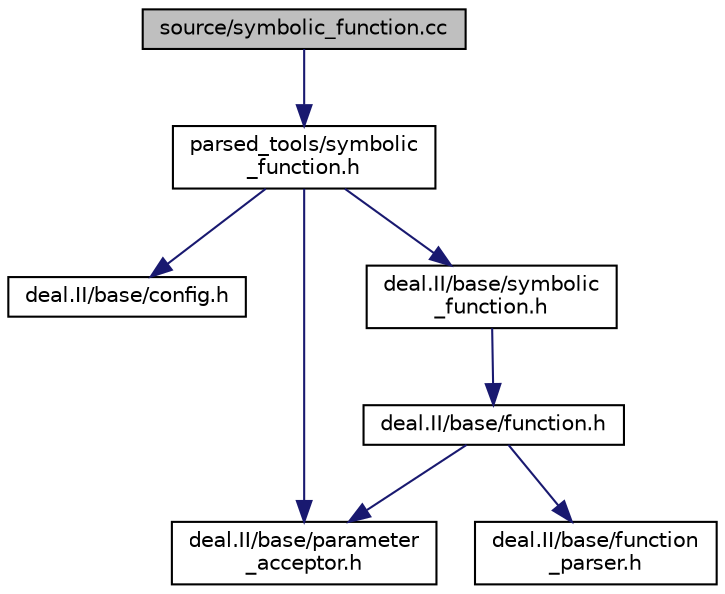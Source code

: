 digraph "source/symbolic_function.cc"
{
 // LATEX_PDF_SIZE
  bgcolor="transparent";
  edge [fontname="Helvetica",fontsize="10",labelfontname="Helvetica",labelfontsize="10"];
  node [fontname="Helvetica",fontsize="10",shape=record];
  Node1 [label="source/symbolic_function.cc",height=0.2,width=0.4,color="black", fillcolor="grey75", style="filled", fontcolor="black",tooltip=" "];
  Node1 -> Node2 [color="midnightblue",fontsize="10",style="solid",fontname="Helvetica"];
  Node2 [label="parsed_tools/symbolic\l_function.h",height=0.2,width=0.4,color="black",URL="$symbolic__function_8h.html",tooltip=" "];
  Node2 -> Node3 [color="midnightblue",fontsize="10",style="solid",fontname="Helvetica"];
  Node3 [label="deal.II/base/config.h",height=0.2,width=0.4,color="black",URL="/__w/fsi-suite/fsi-suite/deal.tag$config_8h.html.html",tooltip=" "];
  Node2 -> Node4 [color="midnightblue",fontsize="10",style="solid",fontname="Helvetica"];
  Node4 [label="deal.II/base/parameter\l_acceptor.h",height=0.2,width=0.4,color="black",URL="/__w/fsi-suite/fsi-suite/deal.tag$parameter__acceptor_8h.html.html",tooltip=" "];
  Node2 -> Node5 [color="midnightblue",fontsize="10",style="solid",fontname="Helvetica"];
  Node5 [label="deal.II/base/symbolic\l_function.h",height=0.2,width=0.4,color="black",URL="/__w/fsi-suite/fsi-suite/deal.tag$symbolic__function_8h.html.html",tooltip=" "];
  Node5 -> Node6 [color="midnightblue",fontsize="10",style="solid",fontname="Helvetica"];
  Node6 [label="deal.II/base/function.h",height=0.2,width=0.4,color="black",URL="$function_8h.html",tooltip=" "];
  Node6 -> Node7 [color="midnightblue",fontsize="10",style="solid",fontname="Helvetica"];
  Node7 [label="deal.II/base/function\l_parser.h",height=0.2,width=0.4,color="black",URL="/__w/fsi-suite/fsi-suite/deal.tag$function__parser_8h.html.html",tooltip=" "];
  Node6 -> Node4 [color="midnightblue",fontsize="10",style="solid",fontname="Helvetica"];
}

